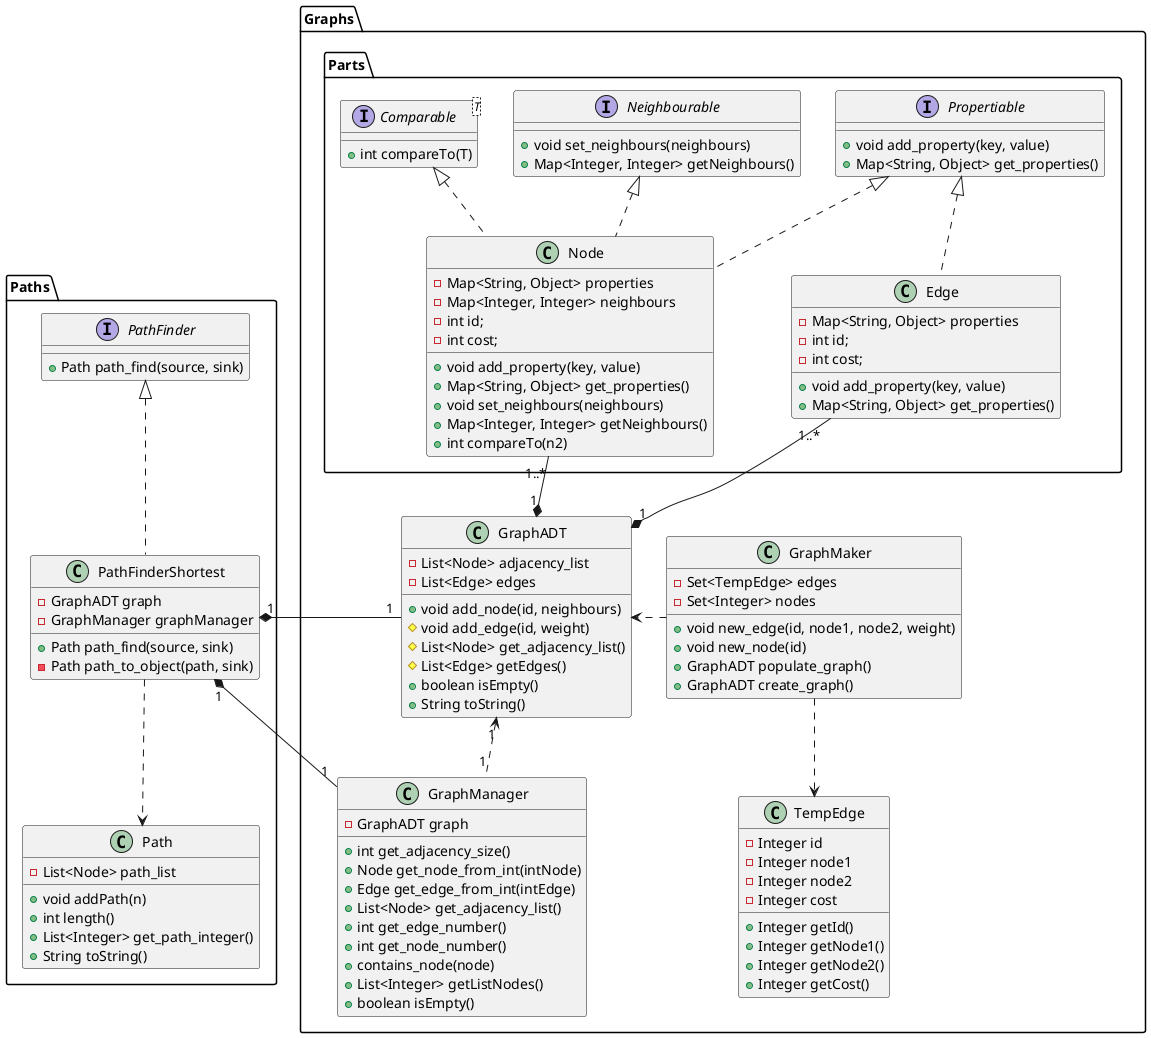 @startuml

package Graphs {
    package Parts {
        interface Neighbourable {
            + void set_neighbours(neighbours)
            + Map<Integer, Integer> getNeighbours()
        }
        interface Propertiable {
            + void add_property(key, value)
            + Map<String, Object> get_properties()
        }
        interface Comparable<T> {
            + int compareTo(T)
        }
        class Edge implements Propertiable{
            - Map<String, Object> properties
            - int id;
            - int cost;
            + void add_property(key, value)
            + Map<String, Object> get_properties()
        }
        class Node implements Propertiable, Neighbourable, Comparable{
            - Map<String, Object> properties
            - Map<Integer, Integer> neighbours
            - int id;
            - int cost;
            + void add_property(key, value)
            + Map<String, Object> get_properties()
            + void set_neighbours(neighbours)
            + Map<Integer, Integer> getNeighbours()
            + int compareTo(n2)
        }
    }

    class GraphADT {
        - List<Node> adjacency_list
        - List<Edge> edges
        + void add_node(id, neighbours)
        # void add_edge(id, weight)
        # List<Node> get_adjacency_list()
        # List<Edge> getEdges()
        + boolean isEmpty()
        + String toString()

    }
    GraphADT "1" *-up- "1..*" Node
    GraphADT "1" *-up- "1..*" Edge

    class GraphMaker {
        - Set<TempEdge> edges
        - Set<Integer> nodes
        + void new_edge(id, node1, node2, weight)
        + void new_node(id)
        + GraphADT populate_graph()
        + GraphADT create_graph()
    }
    GraphMaker -right[dashed]-> GraphADT
    class  TempEdge {
        - Integer id
        - Integer node1
        - Integer node2
        - Integer cost
        + Integer getId()
        + Integer getNode1()
        + Integer getNode2()
        + Integer getCost()
    }
    GraphMaker -[dashed]-> TempEdge
    class GraphManager {
        - GraphADT graph
        + int get_adjacency_size()
        + Node get_node_from_int(intNode)
        + Edge get_edge_from_int(intEdge)
        + List<Node> get_adjacency_list()
        + int get_edge_number()
        + int get_node_number()
        + contains_node(node)
        + List<Integer> getListNodes()
        + boolean isEmpty()
    }
    GraphManager "1" -up[dashed]-> "1" GraphADT

}


package Paths {
    interface PathFinder {
        + Path path_find(source, sink)
    }
    class Path {
        - List<Node> path_list
        + void addPath(n)
        + int length()
        + List<Integer> get_path_integer()
        + String toString()
    }
    class PathFinderShortest implements PathFinder {
        - GraphADT graph
        - GraphManager graphManager
        + Path path_find(source, sink)
        - Path path_to_object(path, sink)
    }
    PathFinderShortest -[dashed]-> Path
    PathFinderShortest "1" *-right- "1" GraphADT
    PathFinderShortest "1" *-right- "1" GraphManager
}



@enduml